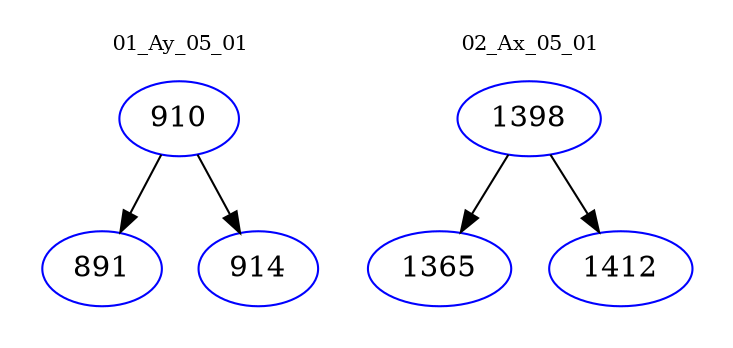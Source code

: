digraph{
subgraph cluster_0 {
color = white
label = "01_Ay_05_01";
fontsize=10;
T0_910 [label="910", color="blue"]
T0_910 -> T0_891 [color="black"]
T0_891 [label="891", color="blue"]
T0_910 -> T0_914 [color="black"]
T0_914 [label="914", color="blue"]
}
subgraph cluster_1 {
color = white
label = "02_Ax_05_01";
fontsize=10;
T1_1398 [label="1398", color="blue"]
T1_1398 -> T1_1365 [color="black"]
T1_1365 [label="1365", color="blue"]
T1_1398 -> T1_1412 [color="black"]
T1_1412 [label="1412", color="blue"]
}
}

